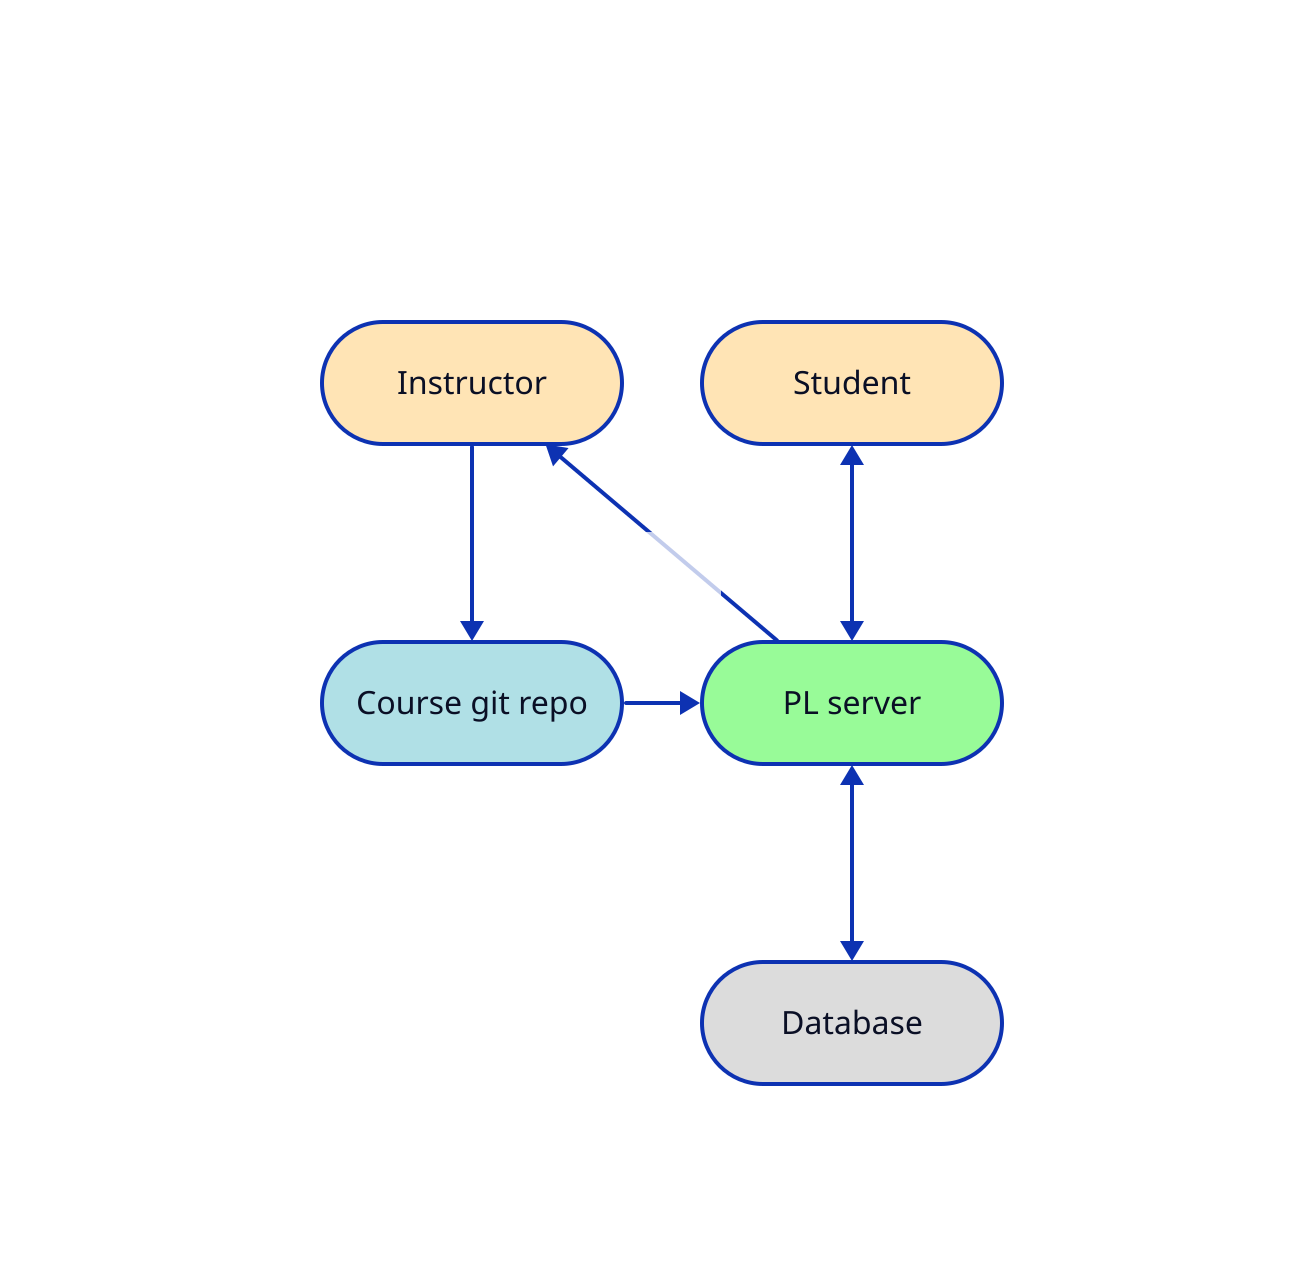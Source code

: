 direction: left

classes: {
    pill: {
        style.border-radius: 50
        width: 150
    }
    user.style.fill: "#FFE4B5"
    repo.style.fill: "#B0E0E6"
    server.style.fill: "#98FB98"
    db.style.fill: "#DCDCDC"
    layer: {
        width: 450
        height: 100
        grid-columns: 2
        style.opacity: 0
    }
}

layer1: {
    class: layer
    instructor: Instructor {
        class: [user; pill]
    }
    student: Student {
        class: [user; pill]
    }
}

layer2: {
    class: layer
    repo: Course git repo {
        class: [repo; pill]
    }
    server: PL server {
        class: [server; pill]
    }
}

layer3: {
    class: layer
    # An element to align db to the right side
    pad: {
        style.opacity: 0
        class: pill
    }
    db: Database {
        class: [db; pill]
    }
}

layer1.instructor <- layer2.server
layer1.instructor -> layer2.repo
layer1.student <-> layer2.server
layer2.repo -> layer2.server
layer2.server <-> layer3.db
